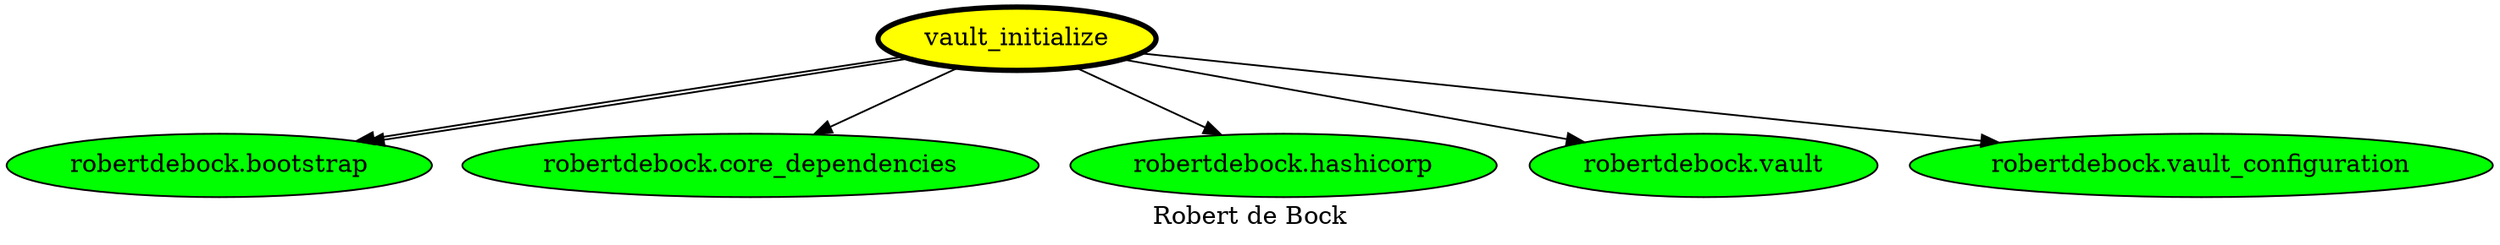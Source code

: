 digraph PhiloDilemma {
  label = "Robert de Bock" ;
  overlap=false
  {
    "vault_initialize" [fillcolor=yellow style=filled penwidth=3]
    "robertdebock.bootstrap" [fillcolor=green style=filled]
    "robertdebock.bootstrap" [fillcolor=green style=filled]
    "robertdebock.core_dependencies" [fillcolor=green style=filled]
    "robertdebock.hashicorp" [fillcolor=green style=filled]
    "robertdebock.vault" [fillcolor=green style=filled]
    "robertdebock.vault_configuration" [fillcolor=green style=filled]
  }
  "vault_initialize" -> "robertdebock.bootstrap"
  "vault_initialize" -> "robertdebock.bootstrap"
  "vault_initialize" -> "robertdebock.core_dependencies"
  "vault_initialize" -> "robertdebock.hashicorp"
  "vault_initialize" -> "robertdebock.vault"
  "vault_initialize" -> "robertdebock.vault_configuration"
}
